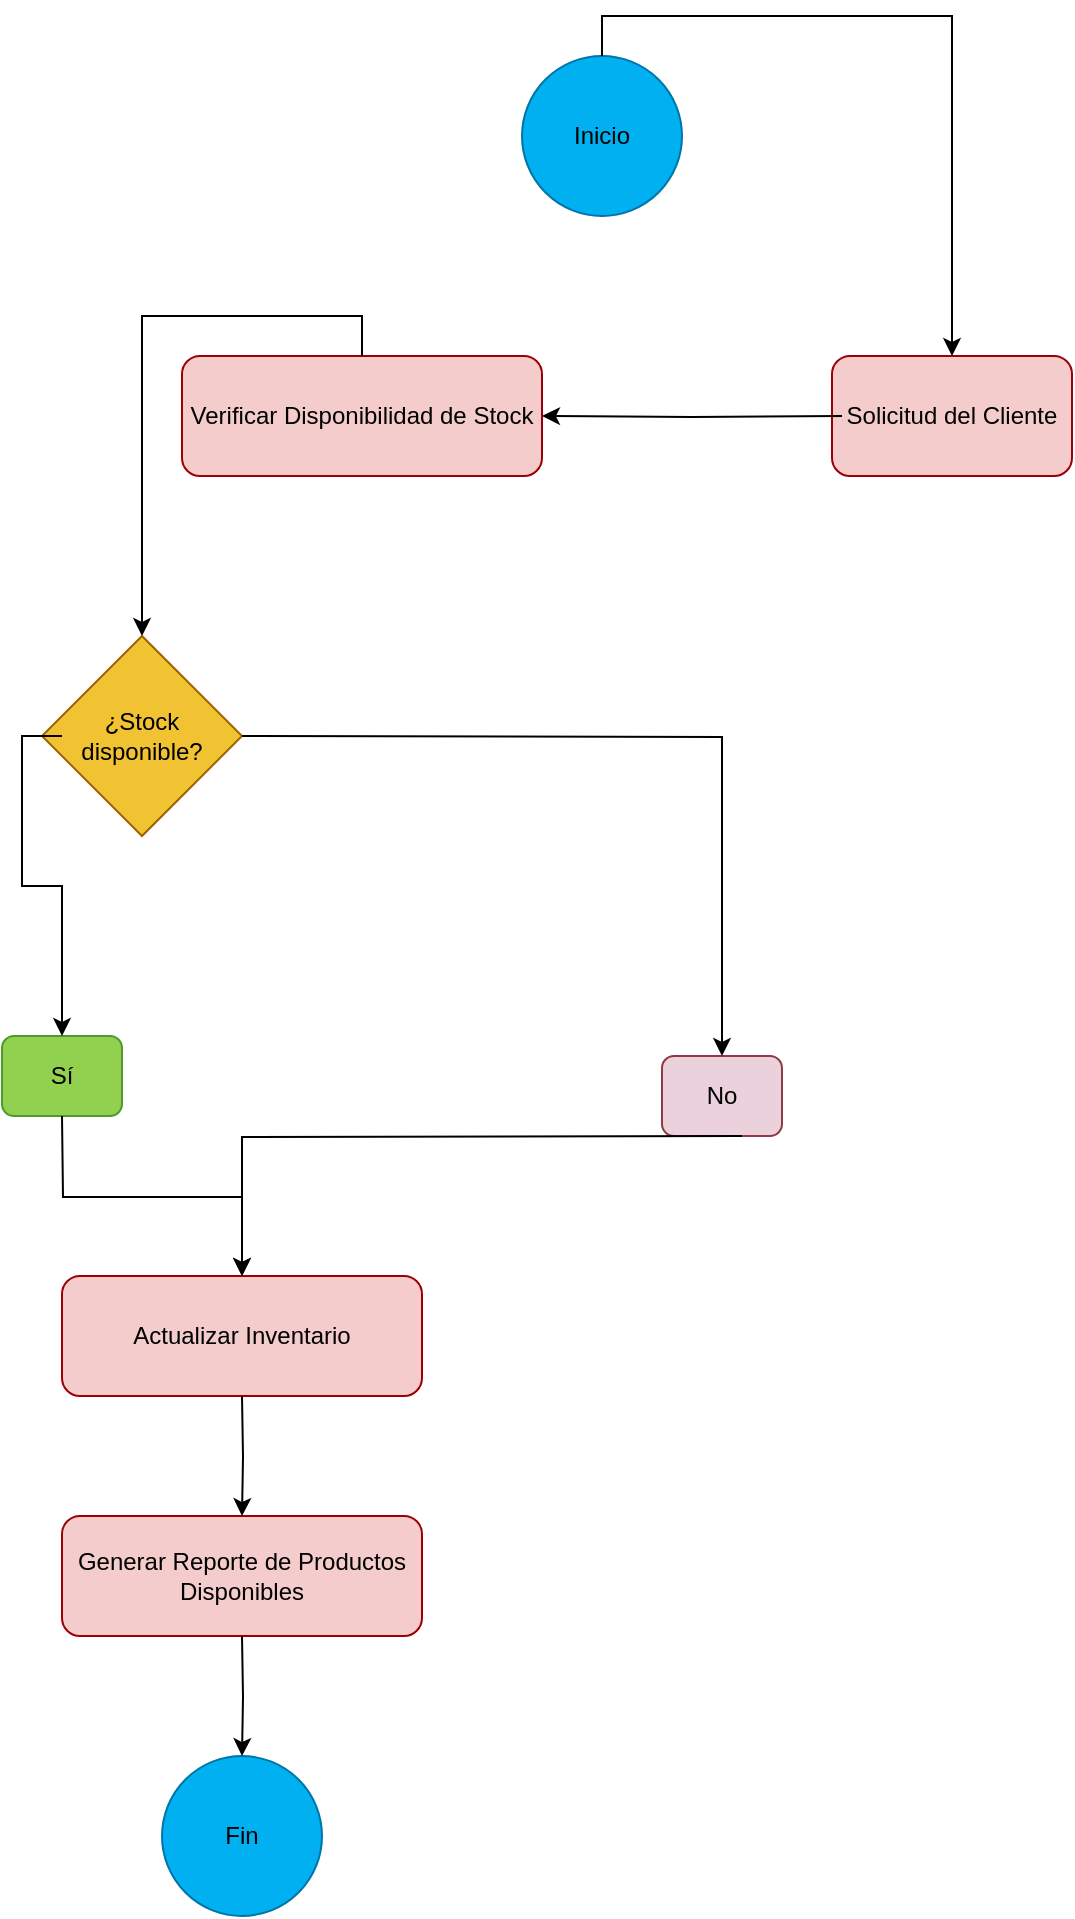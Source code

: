 <mxfile version="24.9.1">
  <diagram name="Gestión de Inventarios y Pedidos" id="bsqmajJ0gOaqL7FdRkz_">
    <mxGraphModel dx="1163" dy="625" grid="1" gridSize="10" guides="1" tooltips="1" connect="1" arrows="1" fold="1" page="1" pageScale="1" pageWidth="850" pageHeight="1100" math="0" shadow="0">
      <root>
        <mxCell id="0" />
        <mxCell id="1" parent="0" />
        <mxCell id="BokNM98PBb7GK6-FKtIE-2" value="Inicio" style="ellipse;whiteSpace=wrap;html=1;aspect=fixed;rounded=1;fillColor=#00B0F0;strokeColor=#0075A9;" vertex="1" connectable="0" parent="1">
          <mxGeometry x="270" y="50" width="80" height="80" as="geometry" />
        </mxCell>
        <mxCell id="BokNM98PBb7GK6-FKtIE-3" value="Solicitud del Cliente" style="rounded=1;whiteSpace=wrap;html=1;fillColor=#F4CCCC;strokeColor=#9C0006;" vertex="1" connectable="0" parent="1">
          <mxGeometry x="425" y="200" width="120" height="60" as="geometry" />
        </mxCell>
        <mxCell id="BokNM98PBb7GK6-FKtIE-4" value="Verificar Disponibilidad de Stock" style="rounded=1;whiteSpace=wrap;html=1;fillColor=#F4CCCC;strokeColor=#9C0006;" vertex="1" connectable="0" parent="1">
          <mxGeometry x="100" y="200" width="180" height="60" as="geometry" />
        </mxCell>
        <mxCell id="BokNM98PBb7GK6-FKtIE-5" value="¿Stock disponible?" style="rhombus;whiteSpace=wrap;html=1;fillColor=#F1C232;strokeColor=#9C6500;" vertex="1" connectable="0" parent="1">
          <mxGeometry x="30" y="340" width="100" height="100" as="geometry" />
        </mxCell>
        <mxCell id="BokNM98PBb7GK6-FKtIE-6" value="Sí" style="rounded=1;whiteSpace=wrap;html=1;fillColor=#92D050;strokeColor=#4D9B2A;" vertex="1" connectable="0" parent="1">
          <mxGeometry x="10" y="540" width="60" height="40" as="geometry" />
        </mxCell>
        <mxCell id="BokNM98PBb7GK6-FKtIE-7" value="No" style="rounded=1;whiteSpace=wrap;html=1;fillColor=#EAD1DC;strokeColor=#8E3B46;" vertex="1" connectable="0" parent="1">
          <mxGeometry x="340" y="550" width="60" height="40" as="geometry" />
        </mxCell>
        <mxCell id="BokNM98PBb7GK6-FKtIE-8" value="Actualizar Inventario" style="rounded=1;whiteSpace=wrap;html=1;fillColor=#F4CCCC;strokeColor=#9C0006;" vertex="1" connectable="0" parent="1">
          <mxGeometry x="40" y="660" width="180" height="60" as="geometry" />
        </mxCell>
        <mxCell id="BokNM98PBb7GK6-FKtIE-9" value="Generar Reporte de Productos Disponibles" style="rounded=1;whiteSpace=wrap;html=1;fillColor=#F4CCCC;strokeColor=#9C0006;" vertex="1" connectable="0" parent="1">
          <mxGeometry x="40" y="780" width="180" height="60" as="geometry" />
        </mxCell>
        <mxCell id="BokNM98PBb7GK6-FKtIE-10" value="Fin" style="ellipse;whiteSpace=wrap;html=1;aspect=fixed;rounded=1;fillColor=#00B0F0;strokeColor=#0075A9;" vertex="1" connectable="0" parent="1">
          <mxGeometry x="90" y="900" width="80" height="80" as="geometry" />
        </mxCell>
        <mxCell id="BokNM98PBb7GK6-FKtIE-11" style="edgeStyle=orthogonalEdgeStyle;rounded=0;orthogonalLoop=1;jettySize=auto;html=1;exitX=0.5;exitY=0;exitDx=0;exitDy=0" edge="1" parent="1" source="BokNM98PBb7GK6-FKtIE-2" target="BokNM98PBb7GK6-FKtIE-3">
          <mxGeometry relative="1" as="geometry" />
        </mxCell>
        <mxCell id="BokNM98PBb7GK6-FKtIE-12" style="edgeStyle=orthogonalEdgeStyle;rounded=0;orthogonalLoop=1;jettySize=auto;html=1;" edge="1" parent="1" target="BokNM98PBb7GK6-FKtIE-4">
          <mxGeometry relative="1" as="geometry">
            <mxPoint x="430" y="230" as="sourcePoint" />
          </mxGeometry>
        </mxCell>
        <mxCell id="BokNM98PBb7GK6-FKtIE-13" style="edgeStyle=orthogonalEdgeStyle;rounded=0;orthogonalLoop=1;jettySize=auto;html=1;exitX=0.5;exitY=0;exitDx=0;exitDy=0" edge="1" parent="1" source="BokNM98PBb7GK6-FKtIE-4" target="BokNM98PBb7GK6-FKtIE-5">
          <mxGeometry relative="1" as="geometry" />
        </mxCell>
        <mxCell id="BokNM98PBb7GK6-FKtIE-14" style="edgeStyle=orthogonalEdgeStyle;rounded=0;orthogonalLoop=1;jettySize=auto;html=1;" edge="1" parent="1" target="BokNM98PBb7GK6-FKtIE-6">
          <mxGeometry relative="1" as="geometry">
            <mxPoint x="40" y="390" as="sourcePoint" />
            <Array as="points">
              <mxPoint x="20" y="390" />
              <mxPoint x="20" y="465" />
              <mxPoint x="40" y="465" />
            </Array>
          </mxGeometry>
        </mxCell>
        <mxCell id="BokNM98PBb7GK6-FKtIE-15" style="edgeStyle=orthogonalEdgeStyle;rounded=0;orthogonalLoop=1;jettySize=auto;html=1;" edge="1" parent="1" target="BokNM98PBb7GK6-FKtIE-7">
          <mxGeometry relative="1" as="geometry">
            <mxPoint x="130" y="390" as="sourcePoint" />
          </mxGeometry>
        </mxCell>
        <mxCell id="BokNM98PBb7GK6-FKtIE-16" style="edgeStyle=orthogonalEdgeStyle;rounded=0;orthogonalLoop=1;jettySize=auto;html=1;" edge="1" parent="1" target="BokNM98PBb7GK6-FKtIE-8">
          <mxGeometry relative="1" as="geometry">
            <mxPoint x="40" y="580" as="sourcePoint" />
          </mxGeometry>
        </mxCell>
        <mxCell id="BokNM98PBb7GK6-FKtIE-17" style="edgeStyle=orthogonalEdgeStyle;rounded=0;orthogonalLoop=1;jettySize=auto;html=1;" edge="1" parent="1" target="BokNM98PBb7GK6-FKtIE-8">
          <mxGeometry relative="1" as="geometry">
            <mxPoint x="380" y="590" as="sourcePoint" />
          </mxGeometry>
        </mxCell>
        <mxCell id="BokNM98PBb7GK6-FKtIE-18" style="edgeStyle=orthogonalEdgeStyle;rounded=0;orthogonalLoop=1;jettySize=auto;html=1;" edge="1" parent="1" target="BokNM98PBb7GK6-FKtIE-9">
          <mxGeometry relative="1" as="geometry">
            <mxPoint x="130" y="720" as="sourcePoint" />
          </mxGeometry>
        </mxCell>
        <mxCell id="BokNM98PBb7GK6-FKtIE-19" style="edgeStyle=orthogonalEdgeStyle;rounded=0;orthogonalLoop=1;jettySize=auto;html=1;" edge="1" parent="1" target="BokNM98PBb7GK6-FKtIE-10">
          <mxGeometry relative="1" as="geometry">
            <mxPoint x="130" y="840" as="sourcePoint" />
          </mxGeometry>
        </mxCell>
      </root>
    </mxGraphModel>
  </diagram>
</mxfile>

